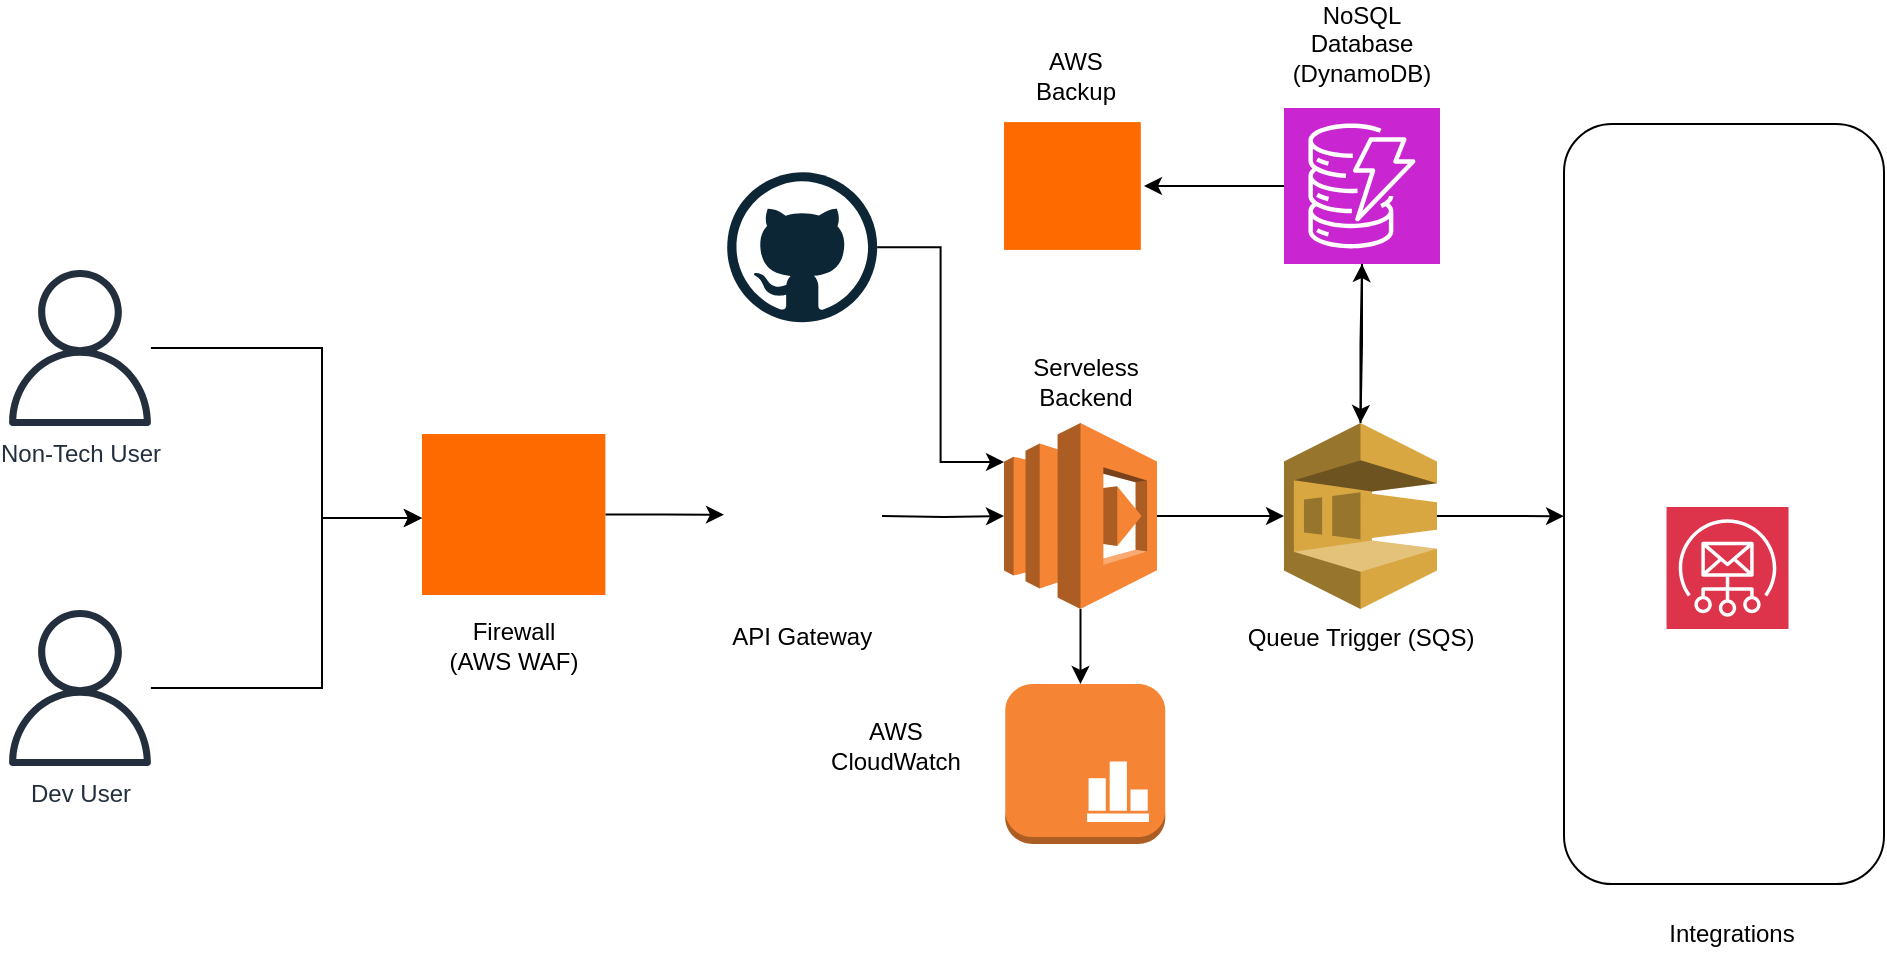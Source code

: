 <mxfile version="26.1.1">
  <diagram name="Página-1" id="fhk1l--ZHoZrmgL3ooCt">
    <mxGraphModel dx="2261" dy="780" grid="1" gridSize="10" guides="1" tooltips="1" connect="1" arrows="1" fold="1" page="1" pageScale="1" pageWidth="827" pageHeight="1169" math="0" shadow="0">
      <root>
        <mxCell id="0" />
        <mxCell id="1" parent="0" />
        <mxCell id="CWlIQ0puvkanfJ4ACryU-1" value="" style="rounded=1;whiteSpace=wrap;html=1;" vertex="1" parent="1">
          <mxGeometry x="740" y="180" width="160" height="380" as="geometry" />
        </mxCell>
        <mxCell id="CWlIQ0puvkanfJ4ACryU-43" style="edgeStyle=orthogonalEdgeStyle;rounded=0;orthogonalLoop=1;jettySize=auto;html=1;" edge="1" parent="1" source="CWlIQ0puvkanfJ4ACryU-8">
          <mxGeometry relative="1" as="geometry">
            <mxPoint x="498.25" y="460" as="targetPoint" />
          </mxGeometry>
        </mxCell>
        <mxCell id="CWlIQ0puvkanfJ4ACryU-8" value="" style="outlineConnect=0;dashed=0;verticalLabelPosition=bottom;verticalAlign=top;align=center;html=1;shape=mxgraph.aws3.lambda;fillColor=#F58534;gradientColor=none;" vertex="1" parent="1">
          <mxGeometry x="460" y="329.5" width="76.5" height="93" as="geometry" />
        </mxCell>
        <mxCell id="CWlIQ0puvkanfJ4ACryU-9" style="edgeStyle=orthogonalEdgeStyle;rounded=0;orthogonalLoop=1;jettySize=auto;html=1;entryX=0;entryY=0.5;entryDx=0;entryDy=0;entryPerimeter=0;" edge="1" parent="1" target="CWlIQ0puvkanfJ4ACryU-8">
          <mxGeometry relative="1" as="geometry">
            <mxPoint x="399" y="376" as="sourcePoint" />
          </mxGeometry>
        </mxCell>
        <mxCell id="CWlIQ0puvkanfJ4ACryU-10" style="edgeStyle=orthogonalEdgeStyle;rounded=0;orthogonalLoop=1;jettySize=auto;html=1;" edge="1" parent="1" source="CWlIQ0puvkanfJ4ACryU-11" target="CWlIQ0puvkanfJ4ACryU-13">
          <mxGeometry relative="1" as="geometry" />
        </mxCell>
        <mxCell id="CWlIQ0puvkanfJ4ACryU-11" value="Queue Trigger (SQS)" style="outlineConnect=0;dashed=0;verticalLabelPosition=bottom;verticalAlign=top;align=center;html=1;shape=mxgraph.aws3.sqs;fillColor=#D9A741;gradientColor=none;" vertex="1" parent="1">
          <mxGeometry x="600" y="329.5" width="76.5" height="93" as="geometry" />
        </mxCell>
        <mxCell id="CWlIQ0puvkanfJ4ACryU-12" style="edgeStyle=orthogonalEdgeStyle;rounded=0;orthogonalLoop=1;jettySize=auto;html=1;entryX=0;entryY=0.5;entryDx=0;entryDy=0;entryPerimeter=0;" edge="1" parent="1" source="CWlIQ0puvkanfJ4ACryU-8" target="CWlIQ0puvkanfJ4ACryU-11">
          <mxGeometry relative="1" as="geometry" />
        </mxCell>
        <mxCell id="CWlIQ0puvkanfJ4ACryU-39" style="edgeStyle=orthogonalEdgeStyle;rounded=0;orthogonalLoop=1;jettySize=auto;html=1;" edge="1" parent="1" source="CWlIQ0puvkanfJ4ACryU-13">
          <mxGeometry relative="1" as="geometry">
            <mxPoint x="530" y="211" as="targetPoint" />
          </mxGeometry>
        </mxCell>
        <mxCell id="CWlIQ0puvkanfJ4ACryU-13" value="" style="sketch=0;points=[[0,0,0],[0.25,0,0],[0.5,0,0],[0.75,0,0],[1,0,0],[0,1,0],[0.25,1,0],[0.5,1,0],[0.75,1,0],[1,1,0],[0,0.25,0],[0,0.5,0],[0,0.75,0],[1,0.25,0],[1,0.5,0],[1,0.75,0]];outlineConnect=0;fontColor=#232F3E;fillColor=#C925D1;strokeColor=#ffffff;dashed=0;verticalLabelPosition=bottom;verticalAlign=top;align=center;html=1;fontSize=12;fontStyle=0;aspect=fixed;shape=mxgraph.aws4.resourceIcon;resIcon=mxgraph.aws4.dynamodb;" vertex="1" parent="1">
          <mxGeometry x="600" y="172" width="78" height="78" as="geometry" />
        </mxCell>
        <mxCell id="CWlIQ0puvkanfJ4ACryU-14" style="edgeStyle=orthogonalEdgeStyle;rounded=0;orthogonalLoop=1;jettySize=auto;html=1;entryX=0.5;entryY=0;entryDx=0;entryDy=0;entryPerimeter=0;" edge="1" parent="1" source="CWlIQ0puvkanfJ4ACryU-13" target="CWlIQ0puvkanfJ4ACryU-11">
          <mxGeometry relative="1" as="geometry" />
        </mxCell>
        <mxCell id="CWlIQ0puvkanfJ4ACryU-15" value="" style="shape=image;html=1;verticalAlign=top;verticalLabelPosition=bottom;labelBackgroundColor=#ffffff;imageAspect=0;aspect=fixed;image=https://cdn2.iconfinder.com/data/icons/social-media-2189/48/29-Slack-128.png" vertex="1" parent="1">
          <mxGeometry x="794.39" y="299.26" width="56.24" height="56.24" as="geometry" />
        </mxCell>
        <mxCell id="CWlIQ0puvkanfJ4ACryU-16" value="" style="sketch=0;points=[[0,0,0],[0.25,0,0],[0.5,0,0],[0.75,0,0],[1,0,0],[0,1,0],[0.25,1,0],[0.5,1,0],[0.75,1,0],[1,1,0],[0,0.25,0],[0,0.5,0],[0,0.75,0],[1,0.25,0],[1,0.5,0],[1,0.75,0]];outlineConnect=0;fontColor=#232F3E;fillColor=#DD344C;strokeColor=#ffffff;dashed=0;verticalLabelPosition=bottom;verticalAlign=top;align=center;html=1;fontSize=12;fontStyle=0;aspect=fixed;shape=mxgraph.aws4.resourceIcon;resIcon=mxgraph.aws4.simple_email_service;" vertex="1" parent="1">
          <mxGeometry x="791.26" y="371.5" width="61" height="61" as="geometry" />
        </mxCell>
        <mxCell id="CWlIQ0puvkanfJ4ACryU-17" style="edgeStyle=orthogonalEdgeStyle;rounded=0;orthogonalLoop=1;jettySize=auto;html=1;entryX=0;entryY=0.516;entryDx=0;entryDy=0;entryPerimeter=0;" edge="1" parent="1" source="CWlIQ0puvkanfJ4ACryU-11" target="CWlIQ0puvkanfJ4ACryU-1">
          <mxGeometry relative="1" as="geometry" />
        </mxCell>
        <mxCell id="CWlIQ0puvkanfJ4ACryU-18" value="" style="shape=image;html=1;verticalAlign=top;verticalLabelPosition=bottom;labelBackgroundColor=#ffffff;imageAspect=0;aspect=fixed;image=https://cdn3.iconfinder.com/data/icons/2018-social-media-logotypes/1000/2018_social_media_popular_app_logo-whatsapp-128.png" vertex="1" parent="1">
          <mxGeometry x="794.39" y="226" width="53.11" height="53.11" as="geometry" />
        </mxCell>
        <mxCell id="CWlIQ0puvkanfJ4ACryU-19" value="" style="shape=image;verticalLabelPosition=bottom;labelBackgroundColor=default;verticalAlign=top;aspect=fixed;imageAspect=0;image=https://cdn.pixabay.com/photo/2023/05/08/00/43/chatgpt-7977357_1280.png;" vertex="1" parent="1">
          <mxGeometry x="791.27" y="451.45" width="62.49" height="62.55" as="geometry" />
        </mxCell>
        <mxCell id="CWlIQ0puvkanfJ4ACryU-20" value="Integrations" style="text;html=1;align=center;verticalAlign=middle;whiteSpace=wrap;rounded=0;" vertex="1" parent="1">
          <mxGeometry x="793.76" y="570" width="60" height="30" as="geometry" />
        </mxCell>
        <mxCell id="CWlIQ0puvkanfJ4ACryU-21" value="NoSQL Database (DynamoDB)" style="text;html=1;align=center;verticalAlign=middle;whiteSpace=wrap;rounded=0;" vertex="1" parent="1">
          <mxGeometry x="603.13" y="130" width="71.75" height="20" as="geometry" />
        </mxCell>
        <mxCell id="CWlIQ0puvkanfJ4ACryU-22" value="API Gateway" style="shape=image;verticalLabelPosition=bottom;labelBackgroundColor=default;verticalAlign=top;aspect=fixed;imageAspect=0;image=https://cdn.worldvectorlogo.com/logos/aws-api-gateway.svg;" vertex="1" parent="1">
          <mxGeometry x="320" y="328.0" width="78.2" height="94.69" as="geometry" />
        </mxCell>
        <mxCell id="CWlIQ0puvkanfJ4ACryU-25" value="Non-Tech User" style="sketch=0;outlineConnect=0;fontColor=#232F3E;gradientColor=none;fillColor=#232F3D;strokeColor=none;dashed=0;verticalLabelPosition=bottom;verticalAlign=top;align=center;html=1;fontSize=12;fontStyle=0;aspect=fixed;pointerEvents=1;shape=mxgraph.aws4.user;" vertex="1" parent="1">
          <mxGeometry x="-41" y="253" width="78" height="78" as="geometry" />
        </mxCell>
        <mxCell id="CWlIQ0puvkanfJ4ACryU-32" style="edgeStyle=orthogonalEdgeStyle;rounded=0;orthogonalLoop=1;jettySize=auto;html=1;" edge="1" parent="1" source="CWlIQ0puvkanfJ4ACryU-28">
          <mxGeometry relative="1" as="geometry">
            <mxPoint x="169" y="377" as="targetPoint" />
            <Array as="points">
              <mxPoint x="119" y="462" />
              <mxPoint x="119" y="377" />
            </Array>
          </mxGeometry>
        </mxCell>
        <mxCell id="CWlIQ0puvkanfJ4ACryU-28" value="Dev User" style="sketch=0;outlineConnect=0;fontColor=#232F3E;gradientColor=none;fillColor=#232F3D;strokeColor=none;dashed=0;verticalLabelPosition=bottom;verticalAlign=top;align=center;html=1;fontSize=12;fontStyle=0;aspect=fixed;pointerEvents=1;shape=mxgraph.aws4.user;" vertex="1" parent="1">
          <mxGeometry x="-41" y="423" width="78" height="78" as="geometry" />
        </mxCell>
        <mxCell id="CWlIQ0puvkanfJ4ACryU-33" style="edgeStyle=orthogonalEdgeStyle;rounded=0;orthogonalLoop=1;jettySize=auto;html=1;entryX=0;entryY=0.5;entryDx=0;entryDy=0;" edge="1" parent="1" source="CWlIQ0puvkanfJ4ACryU-29" target="CWlIQ0puvkanfJ4ACryU-22">
          <mxGeometry relative="1" as="geometry" />
        </mxCell>
        <mxCell id="CWlIQ0puvkanfJ4ACryU-29" value="" style="points=[];aspect=fixed;html=1;align=center;shadow=0;dashed=0;fillColor=#FF6A00;strokeColor=none;shape=mxgraph.alibaba_cloud.waf_web_application_firewall;" vertex="1" parent="1">
          <mxGeometry x="169" y="335" width="91.68" height="80.5" as="geometry" />
        </mxCell>
        <mxCell id="CWlIQ0puvkanfJ4ACryU-31" style="edgeStyle=orthogonalEdgeStyle;rounded=0;orthogonalLoop=1;jettySize=auto;html=1;" edge="1" parent="1" source="CWlIQ0puvkanfJ4ACryU-25">
          <mxGeometry relative="1" as="geometry">
            <mxPoint x="169" y="377" as="targetPoint" />
            <Array as="points">
              <mxPoint x="119" y="292" />
              <mxPoint x="119" y="377" />
            </Array>
          </mxGeometry>
        </mxCell>
        <mxCell id="CWlIQ0puvkanfJ4ACryU-34" value="" style="points=[];aspect=fixed;html=1;align=center;shadow=0;dashed=0;fillColor=#FF6A00;strokeColor=none;shape=mxgraph.alibaba_cloud.dbs_database_backup;" vertex="1" parent="1">
          <mxGeometry x="460" y="179.05" width="68.4" height="63.9" as="geometry" />
        </mxCell>
        <mxCell id="CWlIQ0puvkanfJ4ACryU-36" value="AWS Backup" style="text;html=1;align=center;verticalAlign=middle;whiteSpace=wrap;rounded=0;" vertex="1" parent="1">
          <mxGeometry x="459.65" y="146" width="71.75" height="20" as="geometry" />
        </mxCell>
        <mxCell id="CWlIQ0puvkanfJ4ACryU-40" value="&lt;div&gt;Firewall (AWS WAF)&lt;/div&gt;" style="text;html=1;align=center;verticalAlign=middle;whiteSpace=wrap;rounded=0;" vertex="1" parent="1">
          <mxGeometry x="178.96" y="431.45" width="71.75" height="20" as="geometry" />
        </mxCell>
        <mxCell id="CWlIQ0puvkanfJ4ACryU-42" value="&lt;span style=&quot;text-wrap-mode: nowrap;&quot;&gt;Serveless&lt;/span&gt;&lt;div style=&quot;text-wrap-mode: nowrap;&quot;&gt;Backend&lt;/div&gt;" style="text;html=1;align=center;verticalAlign=middle;whiteSpace=wrap;rounded=0;" vertex="1" parent="1">
          <mxGeometry x="464.75" y="299.26" width="71.75" height="20" as="geometry" />
        </mxCell>
        <mxCell id="CWlIQ0puvkanfJ4ACryU-44" value="" style="outlineConnect=0;dashed=0;verticalLabelPosition=bottom;verticalAlign=top;align=center;html=1;shape=mxgraph.aws3.instance_with_cloudwatch;fillColor=#F58534;gradientColor=none;" vertex="1" parent="1">
          <mxGeometry x="460.63" y="460" width="80" height="80" as="geometry" />
        </mxCell>
        <mxCell id="CWlIQ0puvkanfJ4ACryU-45" value="&lt;span style=&quot;text-wrap-mode: nowrap;&quot;&gt;AWS CloudWatch&lt;/span&gt;" style="text;html=1;align=center;verticalAlign=middle;whiteSpace=wrap;rounded=0;" vertex="1" parent="1">
          <mxGeometry x="370" y="481" width="71.75" height="20" as="geometry" />
        </mxCell>
        <mxCell id="CWlIQ0puvkanfJ4ACryU-47" value="" style="dashed=0;outlineConnect=0;html=1;align=center;labelPosition=center;verticalLabelPosition=bottom;verticalAlign=top;shape=mxgraph.weblogos.github" vertex="1" parent="1">
          <mxGeometry x="321.6" y="204.11" width="75" height="75" as="geometry" />
        </mxCell>
        <mxCell id="CWlIQ0puvkanfJ4ACryU-49" style="edgeStyle=orthogonalEdgeStyle;rounded=0;orthogonalLoop=1;jettySize=auto;html=1;entryX=0;entryY=0.21;entryDx=0;entryDy=0;entryPerimeter=0;" edge="1" parent="1" source="CWlIQ0puvkanfJ4ACryU-47" target="CWlIQ0puvkanfJ4ACryU-8">
          <mxGeometry relative="1" as="geometry" />
        </mxCell>
      </root>
    </mxGraphModel>
  </diagram>
</mxfile>
